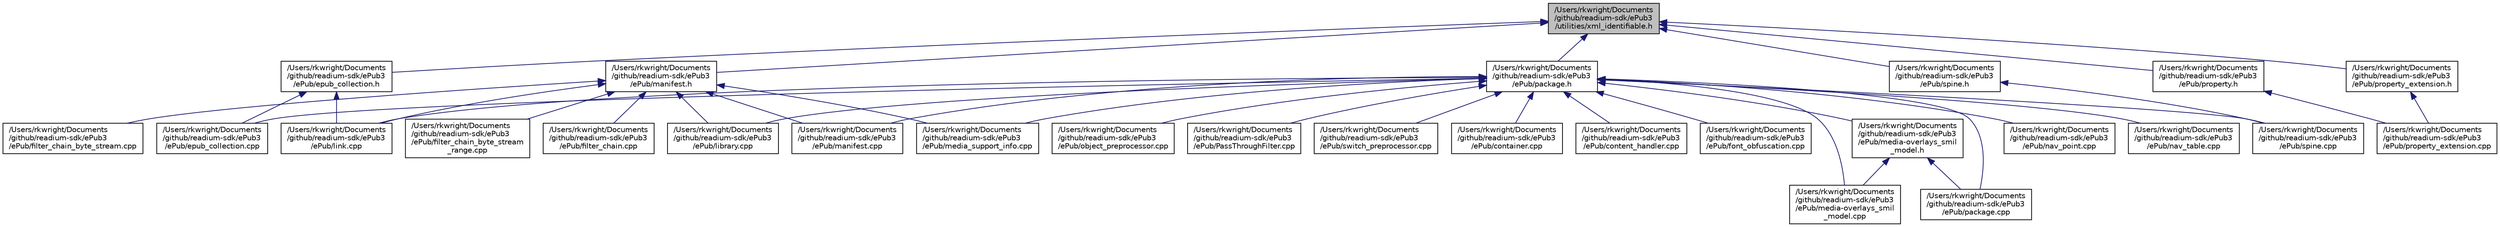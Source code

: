 digraph "/Users/rkwright/Documents/github/readium-sdk/ePub3/utilities/xml_identifiable.h"
{
  edge [fontname="Helvetica",fontsize="10",labelfontname="Helvetica",labelfontsize="10"];
  node [fontname="Helvetica",fontsize="10",shape=record];
  Node1 [label="/Users/rkwright/Documents\l/github/readium-sdk/ePub3\l/utilities/xml_identifiable.h",height=0.2,width=0.4,color="black", fillcolor="grey75", style="filled" fontcolor="black"];
  Node1 -> Node2 [dir="back",color="midnightblue",fontsize="10",style="solid",fontname="Helvetica"];
  Node2 [label="/Users/rkwright/Documents\l/github/readium-sdk/ePub3\l/ePub/package.h",height=0.2,width=0.4,color="black", fillcolor="white", style="filled",URL="$package_8h.xhtml"];
  Node2 -> Node3 [dir="back",color="midnightblue",fontsize="10",style="solid",fontname="Helvetica"];
  Node3 [label="/Users/rkwright/Documents\l/github/readium-sdk/ePub3\l/ePub/container.cpp",height=0.2,width=0.4,color="black", fillcolor="white", style="filled",URL="$container_8cpp.xhtml"];
  Node2 -> Node4 [dir="back",color="midnightblue",fontsize="10",style="solid",fontname="Helvetica"];
  Node4 [label="/Users/rkwright/Documents\l/github/readium-sdk/ePub3\l/ePub/content_handler.cpp",height=0.2,width=0.4,color="black", fillcolor="white", style="filled",URL="$content__handler_8cpp.xhtml"];
  Node2 -> Node5 [dir="back",color="midnightblue",fontsize="10",style="solid",fontname="Helvetica"];
  Node5 [label="/Users/rkwright/Documents\l/github/readium-sdk/ePub3\l/ePub/epub_collection.cpp",height=0.2,width=0.4,color="black", fillcolor="white", style="filled",URL="$epub__collection_8cpp.xhtml"];
  Node2 -> Node6 [dir="back",color="midnightblue",fontsize="10",style="solid",fontname="Helvetica"];
  Node6 [label="/Users/rkwright/Documents\l/github/readium-sdk/ePub3\l/ePub/font_obfuscation.cpp",height=0.2,width=0.4,color="black", fillcolor="white", style="filled",URL="$font__obfuscation_8cpp.xhtml"];
  Node2 -> Node7 [dir="back",color="midnightblue",fontsize="10",style="solid",fontname="Helvetica"];
  Node7 [label="/Users/rkwright/Documents\l/github/readium-sdk/ePub3\l/ePub/library.cpp",height=0.2,width=0.4,color="black", fillcolor="white", style="filled",URL="$e_pub_2library_8cpp.xhtml"];
  Node2 -> Node8 [dir="back",color="midnightblue",fontsize="10",style="solid",fontname="Helvetica"];
  Node8 [label="/Users/rkwright/Documents\l/github/readium-sdk/ePub3\l/ePub/link.cpp",height=0.2,width=0.4,color="black", fillcolor="white", style="filled",URL="$link_8cpp.xhtml"];
  Node2 -> Node9 [dir="back",color="midnightblue",fontsize="10",style="solid",fontname="Helvetica"];
  Node9 [label="/Users/rkwright/Documents\l/github/readium-sdk/ePub3\l/ePub/manifest.cpp",height=0.2,width=0.4,color="black", fillcolor="white", style="filled",URL="$manifest_8cpp.xhtml"];
  Node2 -> Node10 [dir="back",color="midnightblue",fontsize="10",style="solid",fontname="Helvetica"];
  Node10 [label="/Users/rkwright/Documents\l/github/readium-sdk/ePub3\l/ePub/media-overlays_smil\l_model.h",height=0.2,width=0.4,color="black", fillcolor="white", style="filled",URL="$media-overlays__smil__model_8h.xhtml"];
  Node10 -> Node11 [dir="back",color="midnightblue",fontsize="10",style="solid",fontname="Helvetica"];
  Node11 [label="/Users/rkwright/Documents\l/github/readium-sdk/ePub3\l/ePub/media-overlays_smil\l_model.cpp",height=0.2,width=0.4,color="black", fillcolor="white", style="filled",URL="$media-overlays__smil__model_8cpp.xhtml"];
  Node10 -> Node12 [dir="back",color="midnightblue",fontsize="10",style="solid",fontname="Helvetica"];
  Node12 [label="/Users/rkwright/Documents\l/github/readium-sdk/ePub3\l/ePub/package.cpp",height=0.2,width=0.4,color="black", fillcolor="white", style="filled",URL="$package_8cpp.xhtml"];
  Node2 -> Node11 [dir="back",color="midnightblue",fontsize="10",style="solid",fontname="Helvetica"];
  Node2 -> Node13 [dir="back",color="midnightblue",fontsize="10",style="solid",fontname="Helvetica"];
  Node13 [label="/Users/rkwright/Documents\l/github/readium-sdk/ePub3\l/ePub/media_support_info.cpp",height=0.2,width=0.4,color="black", fillcolor="white", style="filled",URL="$media__support__info_8cpp.xhtml"];
  Node2 -> Node14 [dir="back",color="midnightblue",fontsize="10",style="solid",fontname="Helvetica"];
  Node14 [label="/Users/rkwright/Documents\l/github/readium-sdk/ePub3\l/ePub/nav_point.cpp",height=0.2,width=0.4,color="black", fillcolor="white", style="filled",URL="$nav__point_8cpp.xhtml"];
  Node2 -> Node15 [dir="back",color="midnightblue",fontsize="10",style="solid",fontname="Helvetica"];
  Node15 [label="/Users/rkwright/Documents\l/github/readium-sdk/ePub3\l/ePub/nav_table.cpp",height=0.2,width=0.4,color="black", fillcolor="white", style="filled",URL="$nav__table_8cpp.xhtml"];
  Node2 -> Node16 [dir="back",color="midnightblue",fontsize="10",style="solid",fontname="Helvetica"];
  Node16 [label="/Users/rkwright/Documents\l/github/readium-sdk/ePub3\l/ePub/object_preprocessor.cpp",height=0.2,width=0.4,color="black", fillcolor="white", style="filled",URL="$object__preprocessor_8cpp.xhtml"];
  Node2 -> Node12 [dir="back",color="midnightblue",fontsize="10",style="solid",fontname="Helvetica"];
  Node2 -> Node17 [dir="back",color="midnightblue",fontsize="10",style="solid",fontname="Helvetica"];
  Node17 [label="/Users/rkwright/Documents\l/github/readium-sdk/ePub3\l/ePub/PassThroughFilter.cpp",height=0.2,width=0.4,color="black", fillcolor="white", style="filled",URL="$_pass_through_filter_8cpp.xhtml"];
  Node2 -> Node18 [dir="back",color="midnightblue",fontsize="10",style="solid",fontname="Helvetica"];
  Node18 [label="/Users/rkwright/Documents\l/github/readium-sdk/ePub3\l/ePub/spine.cpp",height=0.2,width=0.4,color="black", fillcolor="white", style="filled",URL="$spine_8cpp.xhtml"];
  Node2 -> Node19 [dir="back",color="midnightblue",fontsize="10",style="solid",fontname="Helvetica"];
  Node19 [label="/Users/rkwright/Documents\l/github/readium-sdk/ePub3\l/ePub/switch_preprocessor.cpp",height=0.2,width=0.4,color="black", fillcolor="white", style="filled",URL="$switch__preprocessor_8cpp.xhtml"];
  Node1 -> Node20 [dir="back",color="midnightblue",fontsize="10",style="solid",fontname="Helvetica"];
  Node20 [label="/Users/rkwright/Documents\l/github/readium-sdk/ePub3\l/ePub/epub_collection.h",height=0.2,width=0.4,color="black", fillcolor="white", style="filled",URL="$epub__collection_8h.xhtml"];
  Node20 -> Node5 [dir="back",color="midnightblue",fontsize="10",style="solid",fontname="Helvetica"];
  Node20 -> Node8 [dir="back",color="midnightblue",fontsize="10",style="solid",fontname="Helvetica"];
  Node1 -> Node21 [dir="back",color="midnightblue",fontsize="10",style="solid",fontname="Helvetica"];
  Node21 [label="/Users/rkwright/Documents\l/github/readium-sdk/ePub3\l/ePub/manifest.h",height=0.2,width=0.4,color="black", fillcolor="white", style="filled",URL="$manifest_8h.xhtml"];
  Node21 -> Node22 [dir="back",color="midnightblue",fontsize="10",style="solid",fontname="Helvetica"];
  Node22 [label="/Users/rkwright/Documents\l/github/readium-sdk/ePub3\l/ePub/filter_chain.cpp",height=0.2,width=0.4,color="black", fillcolor="white", style="filled",URL="$filter__chain_8cpp.xhtml"];
  Node21 -> Node23 [dir="back",color="midnightblue",fontsize="10",style="solid",fontname="Helvetica"];
  Node23 [label="/Users/rkwright/Documents\l/github/readium-sdk/ePub3\l/ePub/filter_chain_byte_stream.cpp",height=0.2,width=0.4,color="black", fillcolor="white", style="filled",URL="$filter__chain__byte__stream_8cpp.xhtml"];
  Node21 -> Node24 [dir="back",color="midnightblue",fontsize="10",style="solid",fontname="Helvetica"];
  Node24 [label="/Users/rkwright/Documents\l/github/readium-sdk/ePub3\l/ePub/filter_chain_byte_stream\l_range.cpp",height=0.2,width=0.4,color="black", fillcolor="white", style="filled",URL="$filter__chain__byte__stream__range_8cpp.xhtml"];
  Node21 -> Node7 [dir="back",color="midnightblue",fontsize="10",style="solid",fontname="Helvetica"];
  Node21 -> Node8 [dir="back",color="midnightblue",fontsize="10",style="solid",fontname="Helvetica"];
  Node21 -> Node9 [dir="back",color="midnightblue",fontsize="10",style="solid",fontname="Helvetica"];
  Node21 -> Node13 [dir="back",color="midnightblue",fontsize="10",style="solid",fontname="Helvetica"];
  Node1 -> Node25 [dir="back",color="midnightblue",fontsize="10",style="solid",fontname="Helvetica"];
  Node25 [label="/Users/rkwright/Documents\l/github/readium-sdk/ePub3\l/ePub/property.h",height=0.2,width=0.4,color="black", fillcolor="white", style="filled",URL="$property_8h.xhtml"];
  Node25 -> Node26 [dir="back",color="midnightblue",fontsize="10",style="solid",fontname="Helvetica"];
  Node26 [label="/Users/rkwright/Documents\l/github/readium-sdk/ePub3\l/ePub/property_extension.cpp",height=0.2,width=0.4,color="black", fillcolor="white", style="filled",URL="$property__extension_8cpp.xhtml"];
  Node1 -> Node27 [dir="back",color="midnightblue",fontsize="10",style="solid",fontname="Helvetica"];
  Node27 [label="/Users/rkwright/Documents\l/github/readium-sdk/ePub3\l/ePub/property_extension.h",height=0.2,width=0.4,color="black", fillcolor="white", style="filled",URL="$property__extension_8h.xhtml"];
  Node27 -> Node26 [dir="back",color="midnightblue",fontsize="10",style="solid",fontname="Helvetica"];
  Node1 -> Node28 [dir="back",color="midnightblue",fontsize="10",style="solid",fontname="Helvetica"];
  Node28 [label="/Users/rkwright/Documents\l/github/readium-sdk/ePub3\l/ePub/spine.h",height=0.2,width=0.4,color="black", fillcolor="white", style="filled",URL="$spine_8h.xhtml"];
  Node28 -> Node18 [dir="back",color="midnightblue",fontsize="10",style="solid",fontname="Helvetica"];
}
